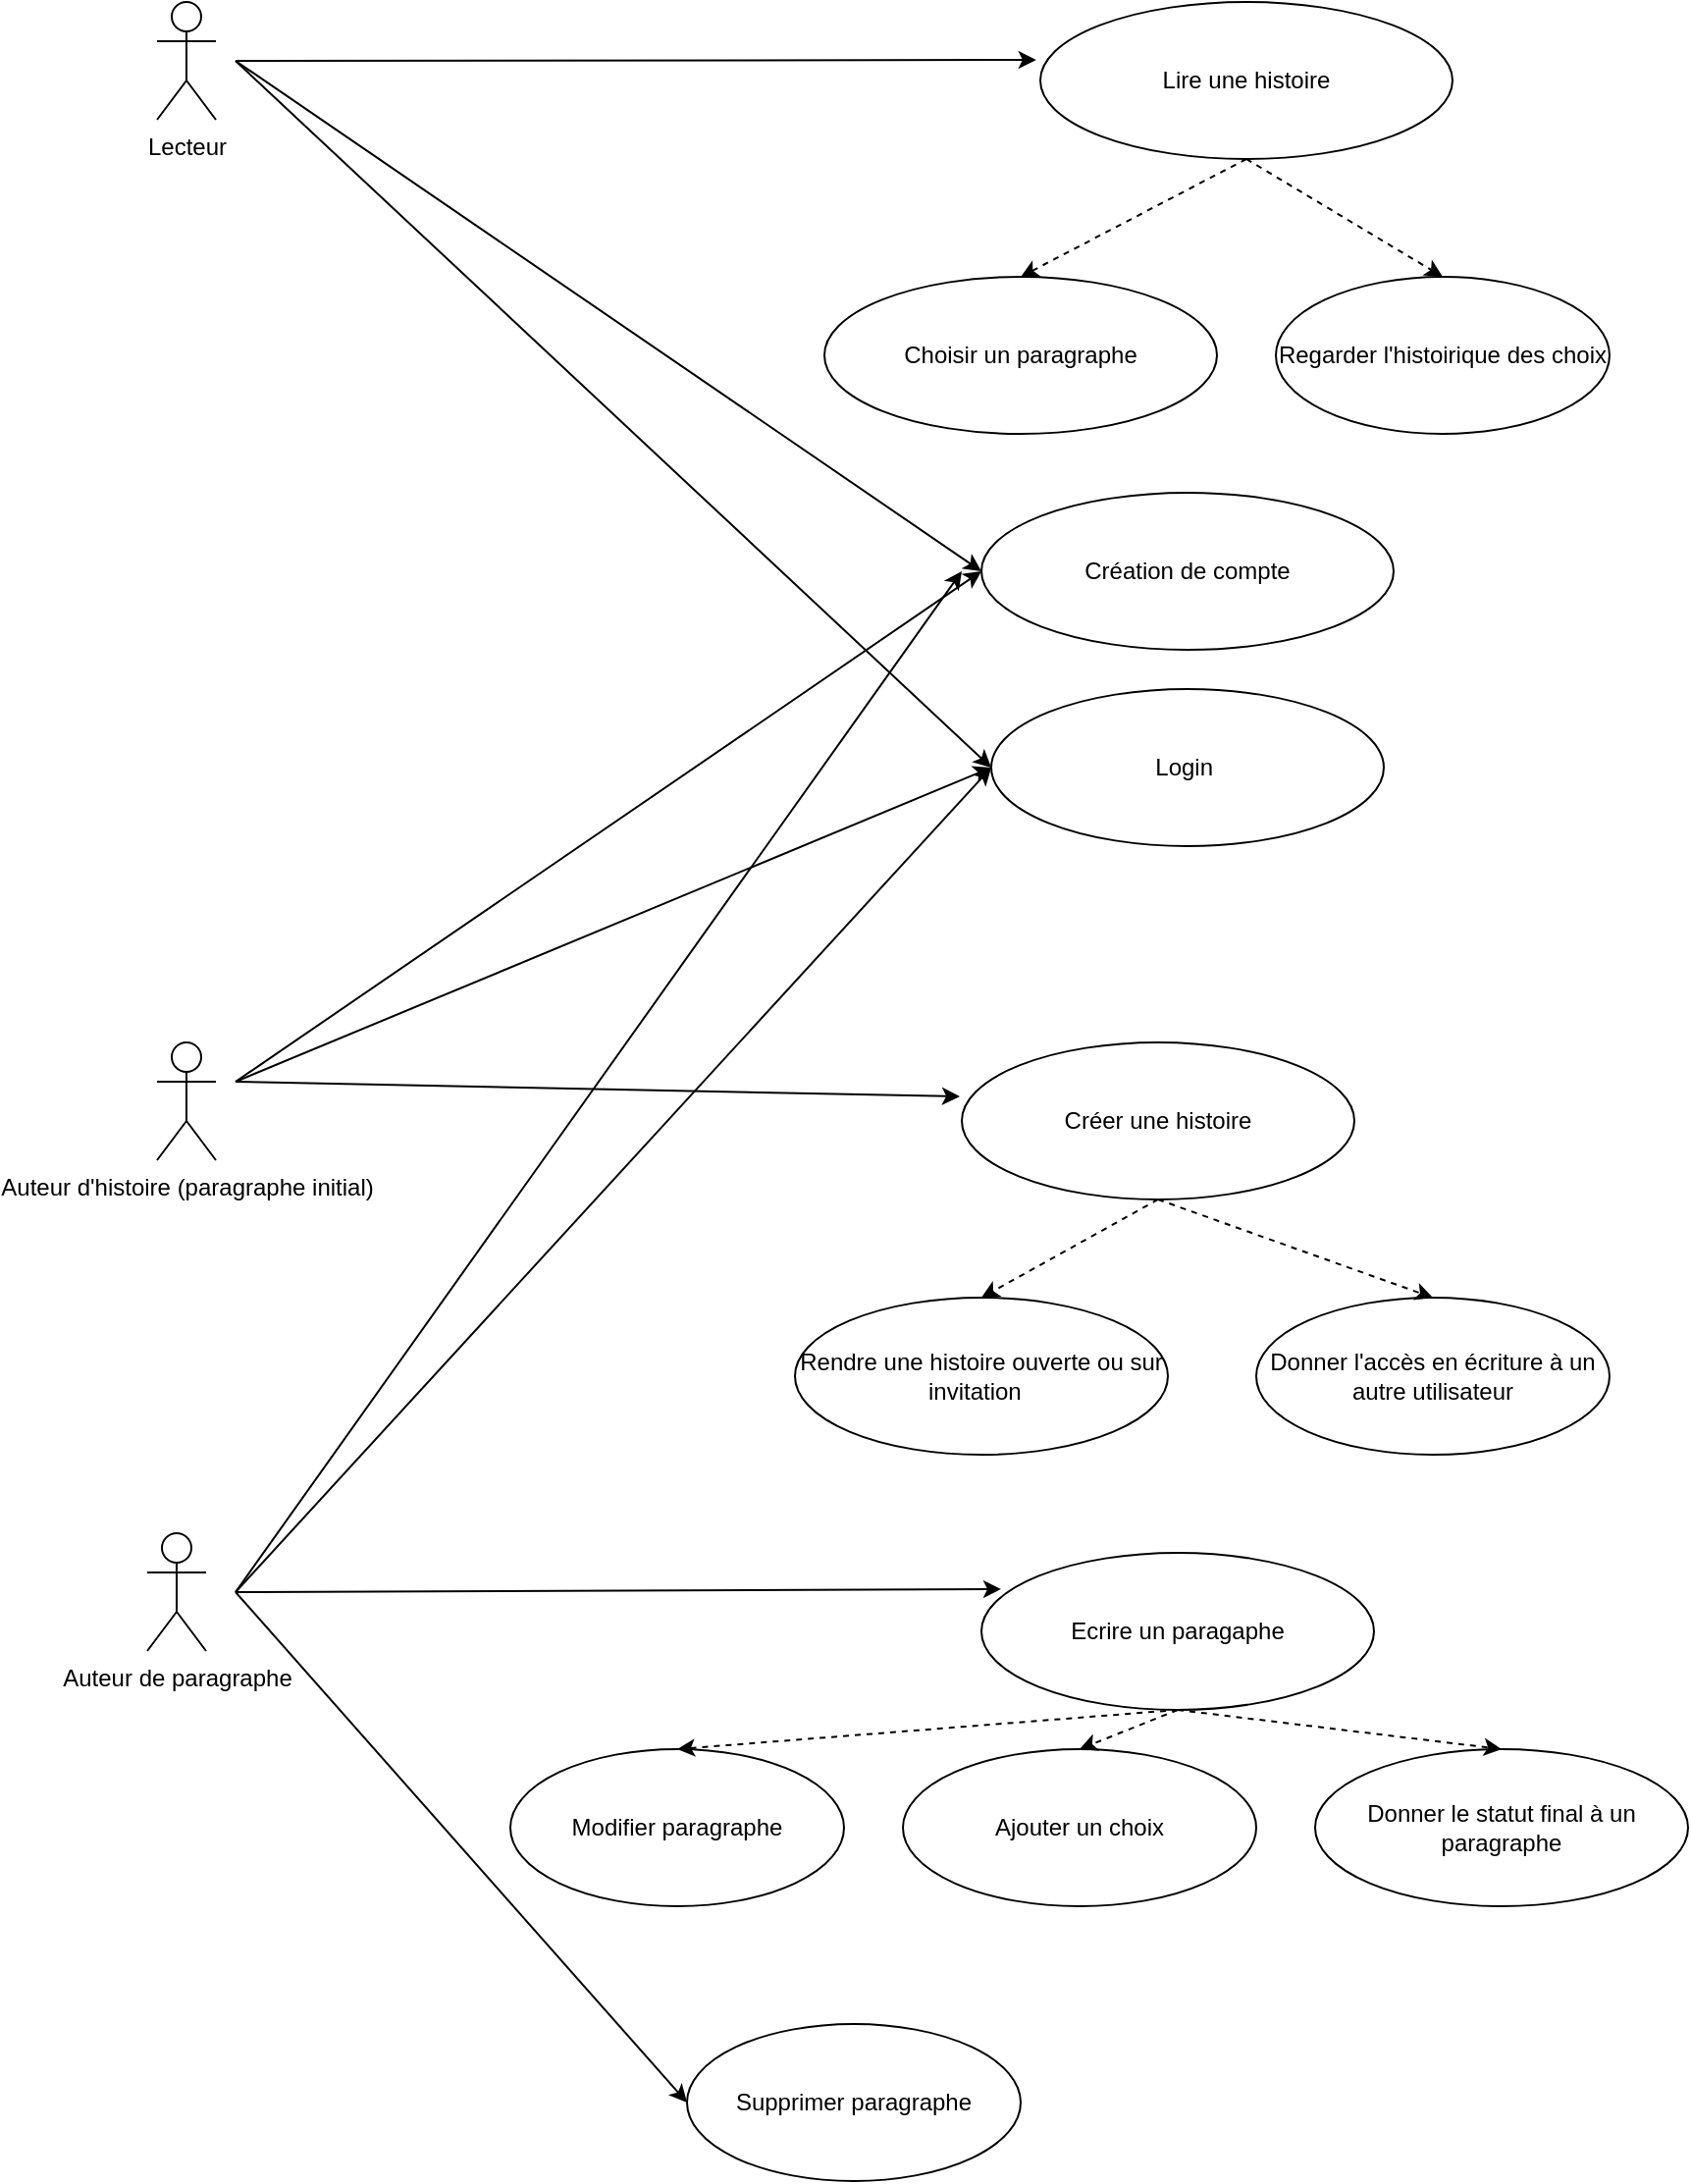 <mxfile version="17.4.5" type="device"><diagram id="l7cmUzpGvgHIFVk5fMg5" name="Page-1"><mxGraphModel dx="979" dy="566" grid="1" gridSize="10" guides="1" tooltips="1" connect="1" arrows="1" fold="1" page="1" pageScale="1" pageWidth="827" pageHeight="1169" math="0" shadow="0"><root><mxCell id="0"/><mxCell id="1" parent="0"/><mxCell id="bgRtXqL3Fg_ild5_6SUE-4" value="Login&amp;nbsp;" style="ellipse;whiteSpace=wrap;html=1;" vertex="1" parent="1"><mxGeometry x="505" y="380" width="200" height="80" as="geometry"/></mxCell><mxCell id="bgRtXqL3Fg_ild5_6SUE-5" value="Création de compte" style="ellipse;whiteSpace=wrap;html=1;" vertex="1" parent="1"><mxGeometry x="500" y="280" width="210" height="80" as="geometry"/></mxCell><mxCell id="bgRtXqL3Fg_ild5_6SUE-6" value="Lire une histoire" style="ellipse;whiteSpace=wrap;html=1;" vertex="1" parent="1"><mxGeometry x="530" y="30" width="210" height="80" as="geometry"/></mxCell><mxCell id="bgRtXqL3Fg_ild5_6SUE-7" value="Choisir un paragraphe" style="ellipse;whiteSpace=wrap;html=1;" vertex="1" parent="1"><mxGeometry x="420" y="170" width="200" height="80" as="geometry"/></mxCell><mxCell id="bgRtXqL3Fg_ild5_6SUE-8" value="Ecrire un paragaphe" style="ellipse;whiteSpace=wrap;html=1;" vertex="1" parent="1"><mxGeometry x="500" y="820" width="200" height="80" as="geometry"/></mxCell><mxCell id="bgRtXqL3Fg_ild5_6SUE-9" value="Auteur d'histoire (paragraphe initial)" style="shape=umlActor;verticalLabelPosition=bottom;verticalAlign=top;html=1;outlineConnect=0;" vertex="1" parent="1"><mxGeometry x="80" y="560" width="30" height="60" as="geometry"/></mxCell><mxCell id="bgRtXqL3Fg_ild5_6SUE-11" value="Lecteur" style="shape=umlActor;verticalLabelPosition=bottom;verticalAlign=top;html=1;outlineConnect=0;" vertex="1" parent="1"><mxGeometry x="80" y="30" width="30" height="60" as="geometry"/></mxCell><mxCell id="bgRtXqL3Fg_ild5_6SUE-13" value="Créer une histoire" style="ellipse;whiteSpace=wrap;html=1;" vertex="1" parent="1"><mxGeometry x="490" y="560" width="200" height="80" as="geometry"/></mxCell><mxCell id="bgRtXqL3Fg_ild5_6SUE-14" value="Donner l'accès en écriture à un autre utilisateur" style="ellipse;whiteSpace=wrap;html=1;" vertex="1" parent="1"><mxGeometry x="640" y="690" width="180" height="80" as="geometry"/></mxCell><mxCell id="bgRtXqL3Fg_ild5_6SUE-15" value="Rendre une histoire ouverte ou sur invitation&amp;nbsp;&amp;nbsp;" style="ellipse;whiteSpace=wrap;html=1;" vertex="1" parent="1"><mxGeometry x="405" y="690" width="190" height="80" as="geometry"/></mxCell><mxCell id="bgRtXqL3Fg_ild5_6SUE-16" value="Donner le statut final à un paragraphe" style="ellipse;whiteSpace=wrap;html=1;" vertex="1" parent="1"><mxGeometry x="670" y="920" width="190" height="80" as="geometry"/></mxCell><mxCell id="bgRtXqL3Fg_ild5_6SUE-17" value="Modifier paragraphe" style="ellipse;whiteSpace=wrap;html=1;" vertex="1" parent="1"><mxGeometry x="260" y="920" width="170" height="80" as="geometry"/></mxCell><mxCell id="bgRtXqL3Fg_ild5_6SUE-19" value="Auteur de paragraphe" style="shape=umlActor;verticalLabelPosition=bottom;verticalAlign=top;html=1;outlineConnect=0;" vertex="1" parent="1"><mxGeometry x="75" y="810" width="30" height="60" as="geometry"/></mxCell><mxCell id="bgRtXqL3Fg_ild5_6SUE-24" value="Supprimer paragraphe" style="ellipse;whiteSpace=wrap;html=1;" vertex="1" parent="1"><mxGeometry x="350" y="1060" width="170" height="80" as="geometry"/></mxCell><mxCell id="bgRtXqL3Fg_ild5_6SUE-25" value="Regarder l'histoirique des choix" style="ellipse;whiteSpace=wrap;html=1;" vertex="1" parent="1"><mxGeometry x="650" y="170" width="170" height="80" as="geometry"/></mxCell><mxCell id="bgRtXqL3Fg_ild5_6SUE-27" value="Ajouter un choix" style="ellipse;whiteSpace=wrap;html=1;" vertex="1" parent="1"><mxGeometry x="460" y="920" width="180" height="80" as="geometry"/></mxCell><mxCell id="bgRtXqL3Fg_ild5_6SUE-30" value="" style="endArrow=classic;html=1;rounded=0;dashed=1;entryX=0.5;entryY=0;entryDx=0;entryDy=0;exitX=0.5;exitY=1;exitDx=0;exitDy=0;" edge="1" parent="1" source="bgRtXqL3Fg_ild5_6SUE-6" target="bgRtXqL3Fg_ild5_6SUE-7"><mxGeometry width="50" height="50" relative="1" as="geometry"><mxPoint x="390" y="300" as="sourcePoint"/><mxPoint x="440" y="250" as="targetPoint"/></mxGeometry></mxCell><mxCell id="bgRtXqL3Fg_ild5_6SUE-31" value="" style="endArrow=classic;html=1;rounded=0;dashed=1;entryX=0.5;entryY=0;entryDx=0;entryDy=0;exitX=0.5;exitY=1;exitDx=0;exitDy=0;" edge="1" parent="1" source="bgRtXqL3Fg_ild5_6SUE-6" target="bgRtXqL3Fg_ild5_6SUE-25"><mxGeometry width="50" height="50" relative="1" as="geometry"><mxPoint x="390" y="300" as="sourcePoint"/><mxPoint x="440" y="250" as="targetPoint"/></mxGeometry></mxCell><mxCell id="bgRtXqL3Fg_ild5_6SUE-32" value="" style="endArrow=classic;html=1;rounded=0;dashed=1;entryX=0.5;entryY=0;entryDx=0;entryDy=0;exitX=0.5;exitY=1;exitDx=0;exitDy=0;" edge="1" parent="1" source="bgRtXqL3Fg_ild5_6SUE-13" target="bgRtXqL3Fg_ild5_6SUE-15"><mxGeometry width="50" height="50" relative="1" as="geometry"><mxPoint x="390" y="680" as="sourcePoint"/><mxPoint x="440" y="630" as="targetPoint"/></mxGeometry></mxCell><mxCell id="bgRtXqL3Fg_ild5_6SUE-33" value="" style="endArrow=classic;html=1;rounded=0;dashed=1;entryX=0.5;entryY=0;entryDx=0;entryDy=0;exitX=0.5;exitY=1;exitDx=0;exitDy=0;" edge="1" parent="1" source="bgRtXqL3Fg_ild5_6SUE-13" target="bgRtXqL3Fg_ild5_6SUE-14"><mxGeometry width="50" height="50" relative="1" as="geometry"><mxPoint x="390" y="680" as="sourcePoint"/><mxPoint x="440" y="630" as="targetPoint"/></mxGeometry></mxCell><mxCell id="bgRtXqL3Fg_ild5_6SUE-34" value="" style="endArrow=classic;html=1;rounded=0;dashed=1;entryX=0.5;entryY=0;entryDx=0;entryDy=0;exitX=0.5;exitY=1;exitDx=0;exitDy=0;" edge="1" parent="1" source="bgRtXqL3Fg_ild5_6SUE-8" target="bgRtXqL3Fg_ild5_6SUE-27"><mxGeometry width="50" height="50" relative="1" as="geometry"><mxPoint x="390" y="990" as="sourcePoint"/><mxPoint x="440" y="940" as="targetPoint"/></mxGeometry></mxCell><mxCell id="bgRtXqL3Fg_ild5_6SUE-36" value="" style="endArrow=classic;html=1;rounded=0;dashed=1;entryX=0.5;entryY=0;entryDx=0;entryDy=0;exitX=0.5;exitY=1;exitDx=0;exitDy=0;" edge="1" parent="1" source="bgRtXqL3Fg_ild5_6SUE-8" target="bgRtXqL3Fg_ild5_6SUE-17"><mxGeometry width="50" height="50" relative="1" as="geometry"><mxPoint x="390" y="990" as="sourcePoint"/><mxPoint x="440" y="940" as="targetPoint"/></mxGeometry></mxCell><mxCell id="bgRtXqL3Fg_ild5_6SUE-37" value="" style="endArrow=classic;html=1;rounded=0;dashed=1;entryX=0.5;entryY=0;entryDx=0;entryDy=0;exitX=0.5;exitY=1;exitDx=0;exitDy=0;" edge="1" parent="1" source="bgRtXqL3Fg_ild5_6SUE-8" target="bgRtXqL3Fg_ild5_6SUE-16"><mxGeometry width="50" height="50" relative="1" as="geometry"><mxPoint x="390" y="990" as="sourcePoint"/><mxPoint x="440" y="940" as="targetPoint"/></mxGeometry></mxCell><mxCell id="bgRtXqL3Fg_ild5_6SUE-38" value="" style="endArrow=classic;html=1;rounded=0;entryX=-0.005;entryY=0.344;entryDx=0;entryDy=0;entryPerimeter=0;" edge="1" parent="1" target="bgRtXqL3Fg_ild5_6SUE-13"><mxGeometry width="50" height="50" relative="1" as="geometry"><mxPoint x="120" y="580" as="sourcePoint"/><mxPoint x="440" y="470" as="targetPoint"/></mxGeometry></mxCell><mxCell id="bgRtXqL3Fg_ild5_6SUE-40" value="" style="endArrow=classic;html=1;rounded=0;entryX=-0.01;entryY=0.369;entryDx=0;entryDy=0;entryPerimeter=0;" edge="1" parent="1" target="bgRtXqL3Fg_ild5_6SUE-6"><mxGeometry width="50" height="50" relative="1" as="geometry"><mxPoint x="120" y="60" as="sourcePoint"/><mxPoint x="440" y="260" as="targetPoint"/></mxGeometry></mxCell><mxCell id="bgRtXqL3Fg_ild5_6SUE-41" value="" style="endArrow=classic;html=1;rounded=0;entryX=0;entryY=0.5;entryDx=0;entryDy=0;" edge="1" parent="1" target="bgRtXqL3Fg_ild5_6SUE-5"><mxGeometry width="50" height="50" relative="1" as="geometry"><mxPoint x="120" y="60" as="sourcePoint"/><mxPoint x="440" y="260" as="targetPoint"/></mxGeometry></mxCell><mxCell id="bgRtXqL3Fg_ild5_6SUE-42" value="" style="endArrow=classic;html=1;rounded=0;entryX=0;entryY=0.5;entryDx=0;entryDy=0;" edge="1" parent="1" target="bgRtXqL3Fg_ild5_6SUE-4"><mxGeometry width="50" height="50" relative="1" as="geometry"><mxPoint x="120" y="60" as="sourcePoint"/><mxPoint x="440" y="260" as="targetPoint"/></mxGeometry></mxCell><mxCell id="bgRtXqL3Fg_ild5_6SUE-43" value="" style="endArrow=classic;html=1;rounded=0;entryX=0;entryY=0.5;entryDx=0;entryDy=0;" edge="1" parent="1" target="bgRtXqL3Fg_ild5_6SUE-5"><mxGeometry width="50" height="50" relative="1" as="geometry"><mxPoint x="120" y="580" as="sourcePoint"/><mxPoint x="440" y="470" as="targetPoint"/></mxGeometry></mxCell><mxCell id="bgRtXqL3Fg_ild5_6SUE-44" value="" style="endArrow=classic;html=1;rounded=0;entryX=0;entryY=0.5;entryDx=0;entryDy=0;" edge="1" parent="1" target="bgRtXqL3Fg_ild5_6SUE-4"><mxGeometry width="50" height="50" relative="1" as="geometry"><mxPoint x="120" y="580" as="sourcePoint"/><mxPoint x="440" y="470" as="targetPoint"/></mxGeometry></mxCell><mxCell id="bgRtXqL3Fg_ild5_6SUE-45" value="" style="endArrow=classic;html=1;rounded=0;entryX=0;entryY=0.5;entryDx=0;entryDy=0;" edge="1" parent="1" target="bgRtXqL3Fg_ild5_6SUE-4"><mxGeometry width="50" height="50" relative="1" as="geometry"><mxPoint x="120" y="840" as="sourcePoint"/><mxPoint x="440" y="890" as="targetPoint"/></mxGeometry></mxCell><mxCell id="bgRtXqL3Fg_ild5_6SUE-46" value="" style="endArrow=classic;html=1;rounded=0;" edge="1" parent="1"><mxGeometry width="50" height="50" relative="1" as="geometry"><mxPoint x="120" y="840" as="sourcePoint"/><mxPoint x="490" y="320" as="targetPoint"/></mxGeometry></mxCell><mxCell id="bgRtXqL3Fg_ild5_6SUE-47" value="" style="endArrow=classic;html=1;rounded=0;entryX=0.05;entryY=0.231;entryDx=0;entryDy=0;entryPerimeter=0;" edge="1" parent="1" target="bgRtXqL3Fg_ild5_6SUE-8"><mxGeometry width="50" height="50" relative="1" as="geometry"><mxPoint x="120" y="840" as="sourcePoint"/><mxPoint x="440" y="820" as="targetPoint"/></mxGeometry></mxCell><mxCell id="bgRtXqL3Fg_ild5_6SUE-48" value="" style="endArrow=classic;html=1;rounded=0;entryX=0;entryY=0.5;entryDx=0;entryDy=0;" edge="1" parent="1" target="bgRtXqL3Fg_ild5_6SUE-24"><mxGeometry width="50" height="50" relative="1" as="geometry"><mxPoint x="120" y="840" as="sourcePoint"/><mxPoint x="440" y="820" as="targetPoint"/></mxGeometry></mxCell></root></mxGraphModel></diagram></mxfile>